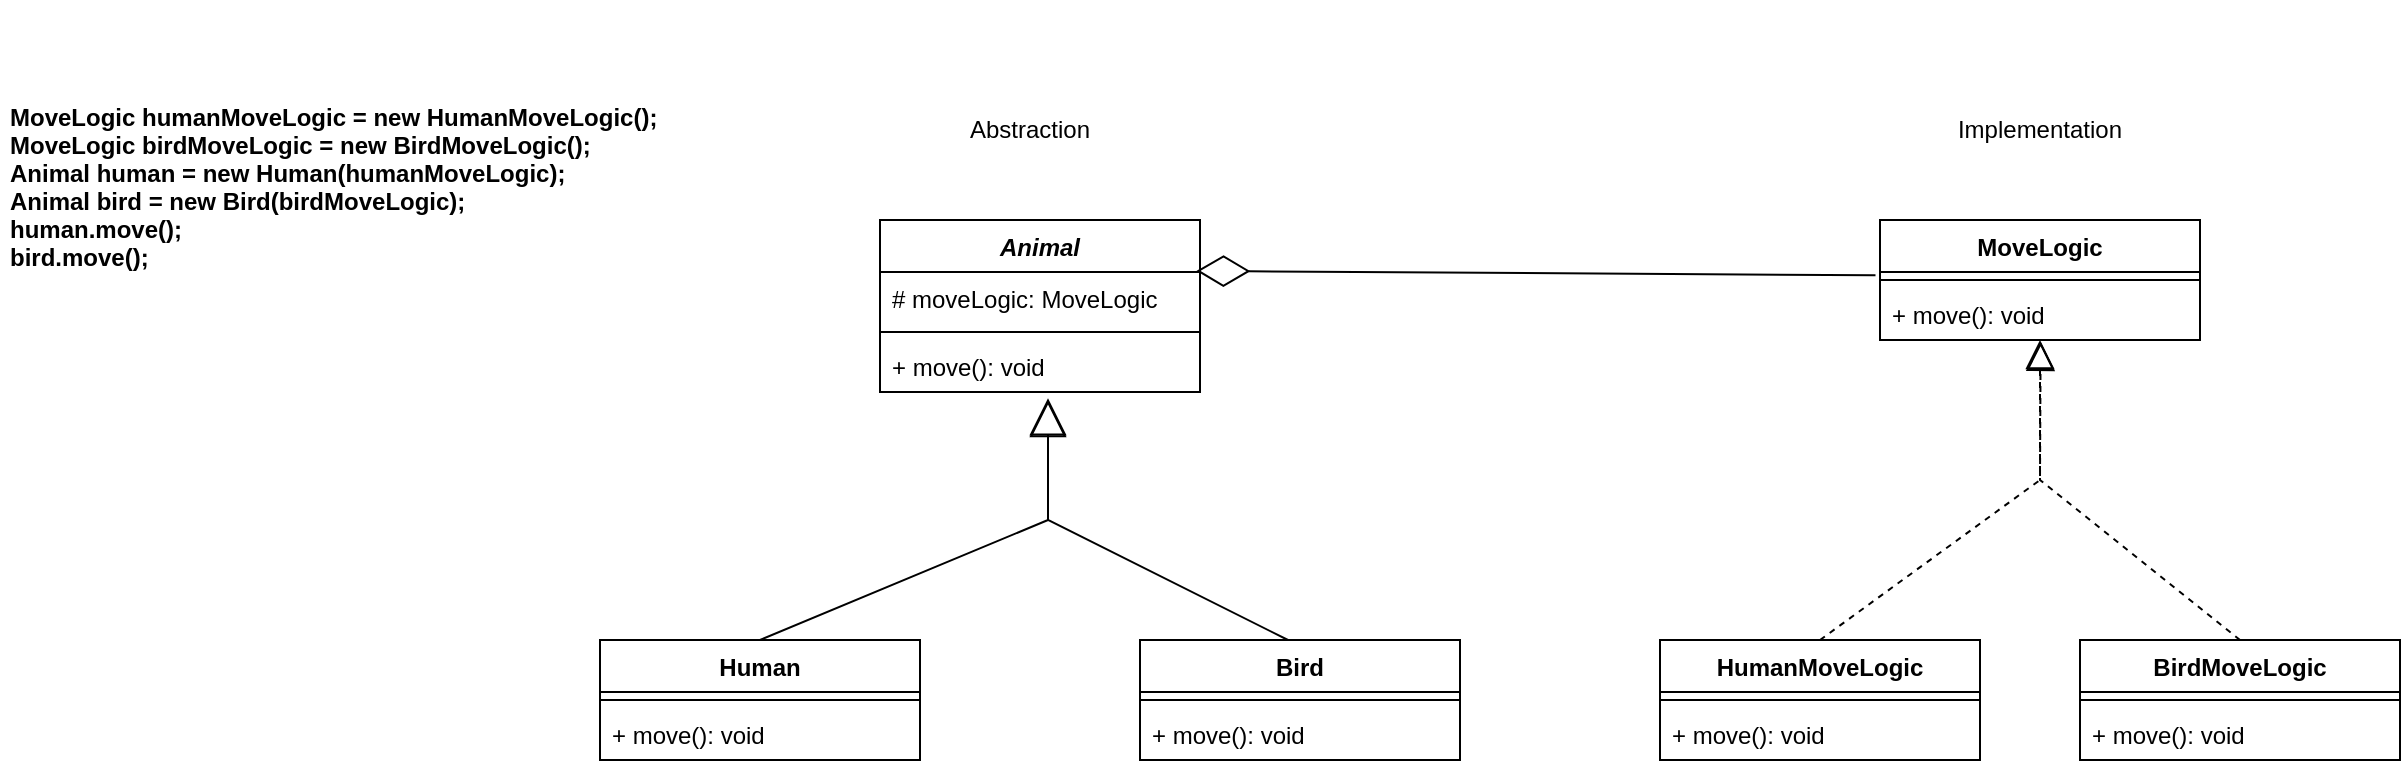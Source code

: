 <mxfile version="16.1.0" type="device"><diagram id="ptZ-LbMFdm_RPIHktQXS" name="bridgeDesignPattern"><mxGraphModel dx="1612" dy="547" grid="1" gridSize="10" guides="1" tooltips="1" connect="1" arrows="1" fold="1" page="1" pageScale="1" pageWidth="827" pageHeight="1169" math="0" shadow="0"><root><mxCell id="0"/><mxCell id="1" parent="0"/><mxCell id="0HC-bA8yVWZHoTay7kPA-1" value="Abstraction" style="text;html=1;strokeColor=none;fillColor=none;align=center;verticalAlign=middle;whiteSpace=wrap;rounded=0;" vertex="1" parent="1"><mxGeometry x="150" y="90" width="90" height="30" as="geometry"/></mxCell><mxCell id="0HC-bA8yVWZHoTay7kPA-2" value="Implementation" style="text;html=1;strokeColor=none;fillColor=none;align=center;verticalAlign=middle;whiteSpace=wrap;rounded=0;" vertex="1" parent="1"><mxGeometry x="655" y="90" width="90" height="30" as="geometry"/></mxCell><mxCell id="0HC-bA8yVWZHoTay7kPA-3" value="Animal" style="swimlane;fontStyle=3;align=center;verticalAlign=top;childLayout=stackLayout;horizontal=1;startSize=26;horizontalStack=0;resizeParent=1;resizeParentMax=0;resizeLast=0;collapsible=1;marginBottom=0;" vertex="1" parent="1"><mxGeometry x="120" y="150" width="160" height="86" as="geometry"/></mxCell><mxCell id="0HC-bA8yVWZHoTay7kPA-4" value="# moveLogic: MoveLogic" style="text;strokeColor=none;fillColor=none;align=left;verticalAlign=top;spacingLeft=4;spacingRight=4;overflow=hidden;rotatable=0;points=[[0,0.5],[1,0.5]];portConstraint=eastwest;" vertex="1" parent="0HC-bA8yVWZHoTay7kPA-3"><mxGeometry y="26" width="160" height="26" as="geometry"/></mxCell><mxCell id="0HC-bA8yVWZHoTay7kPA-5" value="" style="line;strokeWidth=1;fillColor=none;align=left;verticalAlign=middle;spacingTop=-1;spacingLeft=3;spacingRight=3;rotatable=0;labelPosition=right;points=[];portConstraint=eastwest;" vertex="1" parent="0HC-bA8yVWZHoTay7kPA-3"><mxGeometry y="52" width="160" height="8" as="geometry"/></mxCell><mxCell id="0HC-bA8yVWZHoTay7kPA-6" value="+ move(): void" style="text;strokeColor=none;fillColor=none;align=left;verticalAlign=top;spacingLeft=4;spacingRight=4;overflow=hidden;rotatable=0;points=[[0,0.5],[1,0.5]];portConstraint=eastwest;" vertex="1" parent="0HC-bA8yVWZHoTay7kPA-3"><mxGeometry y="60" width="160" height="26" as="geometry"/></mxCell><mxCell id="0HC-bA8yVWZHoTay7kPA-7" value="MoveLogic" style="swimlane;fontStyle=1;align=center;verticalAlign=top;childLayout=stackLayout;horizontal=1;startSize=26;horizontalStack=0;resizeParent=1;resizeParentMax=0;resizeLast=0;collapsible=1;marginBottom=0;" vertex="1" parent="1"><mxGeometry x="620" y="150" width="160" height="60" as="geometry"/></mxCell><mxCell id="0HC-bA8yVWZHoTay7kPA-9" value="" style="line;strokeWidth=1;fillColor=none;align=left;verticalAlign=middle;spacingTop=-1;spacingLeft=3;spacingRight=3;rotatable=0;labelPosition=right;points=[];portConstraint=eastwest;" vertex="1" parent="0HC-bA8yVWZHoTay7kPA-7"><mxGeometry y="26" width="160" height="8" as="geometry"/></mxCell><mxCell id="0HC-bA8yVWZHoTay7kPA-10" value="+ move(): void" style="text;strokeColor=none;fillColor=none;align=left;verticalAlign=top;spacingLeft=4;spacingRight=4;overflow=hidden;rotatable=0;points=[[0,0.5],[1,0.5]];portConstraint=eastwest;" vertex="1" parent="0HC-bA8yVWZHoTay7kPA-7"><mxGeometry y="34" width="160" height="26" as="geometry"/></mxCell><mxCell id="0HC-bA8yVWZHoTay7kPA-11" value="" style="endArrow=diamondThin;endFill=0;endSize=24;html=1;rounded=0;entryX=0.989;entryY=-0.021;entryDx=0;entryDy=0;entryPerimeter=0;exitX=-0.014;exitY=-0.245;exitDx=0;exitDy=0;exitPerimeter=0;" edge="1" parent="1" source="0HC-bA8yVWZHoTay7kPA-10" target="0HC-bA8yVWZHoTay7kPA-4"><mxGeometry width="160" relative="1" as="geometry"><mxPoint x="500" y="204" as="sourcePoint"/><mxPoint x="480" y="280" as="targetPoint"/></mxGeometry></mxCell><mxCell id="0HC-bA8yVWZHoTay7kPA-12" value="Human" style="swimlane;fontStyle=1;align=center;verticalAlign=top;childLayout=stackLayout;horizontal=1;startSize=26;horizontalStack=0;resizeParent=1;resizeParentMax=0;resizeLast=0;collapsible=1;marginBottom=0;" vertex="1" parent="1"><mxGeometry x="-20" y="360" width="160" height="60" as="geometry"/></mxCell><mxCell id="0HC-bA8yVWZHoTay7kPA-14" value="" style="line;strokeWidth=1;fillColor=none;align=left;verticalAlign=middle;spacingTop=-1;spacingLeft=3;spacingRight=3;rotatable=0;labelPosition=right;points=[];portConstraint=eastwest;" vertex="1" parent="0HC-bA8yVWZHoTay7kPA-12"><mxGeometry y="26" width="160" height="8" as="geometry"/></mxCell><mxCell id="0HC-bA8yVWZHoTay7kPA-15" value="+ move(): void" style="text;strokeColor=none;fillColor=none;align=left;verticalAlign=top;spacingLeft=4;spacingRight=4;overflow=hidden;rotatable=0;points=[[0,0.5],[1,0.5]];portConstraint=eastwest;" vertex="1" parent="0HC-bA8yVWZHoTay7kPA-12"><mxGeometry y="34" width="160" height="26" as="geometry"/></mxCell><mxCell id="0HC-bA8yVWZHoTay7kPA-16" value="Bird" style="swimlane;fontStyle=1;align=center;verticalAlign=top;childLayout=stackLayout;horizontal=1;startSize=26;horizontalStack=0;resizeParent=1;resizeParentMax=0;resizeLast=0;collapsible=1;marginBottom=0;" vertex="1" parent="1"><mxGeometry x="250" y="360" width="160" height="60" as="geometry"/></mxCell><mxCell id="0HC-bA8yVWZHoTay7kPA-17" value="" style="line;strokeWidth=1;fillColor=none;align=left;verticalAlign=middle;spacingTop=-1;spacingLeft=3;spacingRight=3;rotatable=0;labelPosition=right;points=[];portConstraint=eastwest;" vertex="1" parent="0HC-bA8yVWZHoTay7kPA-16"><mxGeometry y="26" width="160" height="8" as="geometry"/></mxCell><mxCell id="0HC-bA8yVWZHoTay7kPA-18" value="+ move(): void" style="text;strokeColor=none;fillColor=none;align=left;verticalAlign=top;spacingLeft=4;spacingRight=4;overflow=hidden;rotatable=0;points=[[0,0.5],[1,0.5]];portConstraint=eastwest;" vertex="1" parent="0HC-bA8yVWZHoTay7kPA-16"><mxGeometry y="34" width="160" height="26" as="geometry"/></mxCell><mxCell id="0HC-bA8yVWZHoTay7kPA-19" value="" style="endArrow=block;endSize=16;endFill=0;html=1;rounded=0;entryX=0.525;entryY=1.119;entryDx=0;entryDy=0;entryPerimeter=0;exitX=0.5;exitY=0;exitDx=0;exitDy=0;" edge="1" parent="1" source="0HC-bA8yVWZHoTay7kPA-12" target="0HC-bA8yVWZHoTay7kPA-6"><mxGeometry x="0.438" y="-257" width="160" relative="1" as="geometry"><mxPoint x="80" y="380" as="sourcePoint"/><mxPoint x="240" y="380" as="targetPoint"/><Array as="points"><mxPoint x="204" y="300"/></Array><mxPoint x="-1" y="20" as="offset"/></mxGeometry></mxCell><mxCell id="0HC-bA8yVWZHoTay7kPA-28" value="" style="endArrow=block;endSize=16;endFill=0;html=1;rounded=0;exitX=0.5;exitY=0;exitDx=0;exitDy=0;" edge="1" parent="1"><mxGeometry x="-0.351" y="-76" width="160" relative="1" as="geometry"><mxPoint x="324" y="360" as="sourcePoint"/><mxPoint x="204" y="240" as="targetPoint"/><Array as="points"><mxPoint x="204" y="300"/></Array><mxPoint as="offset"/></mxGeometry></mxCell><mxCell id="0HC-bA8yVWZHoTay7kPA-33" value="HumanMoveLogic" style="swimlane;fontStyle=1;align=center;verticalAlign=top;childLayout=stackLayout;horizontal=1;startSize=26;horizontalStack=0;resizeParent=1;resizeParentMax=0;resizeLast=0;collapsible=1;marginBottom=0;" vertex="1" parent="1"><mxGeometry x="510" y="360" width="160" height="60" as="geometry"/></mxCell><mxCell id="0HC-bA8yVWZHoTay7kPA-34" value="" style="line;strokeWidth=1;fillColor=none;align=left;verticalAlign=middle;spacingTop=-1;spacingLeft=3;spacingRight=3;rotatable=0;labelPosition=right;points=[];portConstraint=eastwest;" vertex="1" parent="0HC-bA8yVWZHoTay7kPA-33"><mxGeometry y="26" width="160" height="8" as="geometry"/></mxCell><mxCell id="0HC-bA8yVWZHoTay7kPA-35" value="+ move(): void" style="text;strokeColor=none;fillColor=none;align=left;verticalAlign=top;spacingLeft=4;spacingRight=4;overflow=hidden;rotatable=0;points=[[0,0.5],[1,0.5]];portConstraint=eastwest;" vertex="1" parent="0HC-bA8yVWZHoTay7kPA-33"><mxGeometry y="34" width="160" height="26" as="geometry"/></mxCell><mxCell id="0HC-bA8yVWZHoTay7kPA-36" value="BirdMoveLogic" style="swimlane;fontStyle=1;align=center;verticalAlign=top;childLayout=stackLayout;horizontal=1;startSize=26;horizontalStack=0;resizeParent=1;resizeParentMax=0;resizeLast=0;collapsible=1;marginBottom=0;" vertex="1" parent="1"><mxGeometry x="720" y="360" width="160" height="60" as="geometry"/></mxCell><mxCell id="0HC-bA8yVWZHoTay7kPA-37" value="" style="line;strokeWidth=1;fillColor=none;align=left;verticalAlign=middle;spacingTop=-1;spacingLeft=3;spacingRight=3;rotatable=0;labelPosition=right;points=[];portConstraint=eastwest;" vertex="1" parent="0HC-bA8yVWZHoTay7kPA-36"><mxGeometry y="26" width="160" height="8" as="geometry"/></mxCell><mxCell id="0HC-bA8yVWZHoTay7kPA-38" value="+ move(): void" style="text;strokeColor=none;fillColor=none;align=left;verticalAlign=top;spacingLeft=4;spacingRight=4;overflow=hidden;rotatable=0;points=[[0,0.5],[1,0.5]];portConstraint=eastwest;" vertex="1" parent="0HC-bA8yVWZHoTay7kPA-36"><mxGeometry y="34" width="160" height="26" as="geometry"/></mxCell><mxCell id="0HC-bA8yVWZHoTay7kPA-39" value="" style="endArrow=block;dashed=1;endFill=0;endSize=12;html=1;rounded=0;entryX=0.502;entryY=1.035;entryDx=0;entryDy=0;entryPerimeter=0;exitX=0.5;exitY=0;exitDx=0;exitDy=0;" edge="1" parent="1" source="0HC-bA8yVWZHoTay7kPA-33" target="0HC-bA8yVWZHoTay7kPA-10"><mxGeometry width="160" relative="1" as="geometry"><mxPoint x="630" y="380" as="sourcePoint"/><mxPoint x="790" y="380" as="targetPoint"/><Array as="points"><mxPoint x="700" y="280"/></Array></mxGeometry></mxCell><mxCell id="0HC-bA8yVWZHoTay7kPA-40" value="" style="endArrow=block;dashed=1;endFill=0;endSize=12;html=1;rounded=0;exitX=0.5;exitY=0;exitDx=0;exitDy=0;" edge="1" parent="1" source="0HC-bA8yVWZHoTay7kPA-36"><mxGeometry width="160" relative="1" as="geometry"><mxPoint x="630" y="380" as="sourcePoint"/><mxPoint x="700" y="210" as="targetPoint"/><Array as="points"><mxPoint x="700" y="280"/></Array></mxGeometry></mxCell><mxCell id="0HC-bA8yVWZHoTay7kPA-41" value="MoveLogic humanMoveLogic = new HumanMoveLogic();&#10;MoveLogic birdMoveLogic = new BirdMoveLogic();&#10;Animal human = new Human(humanMoveLogic);&#10;Animal bird = new Bird(birdMoveLogic);&#10;human.move();&#10;bird.move();&#10;" style="text;align=left;fontStyle=1;verticalAlign=middle;spacingLeft=3;spacingRight=3;strokeColor=none;rotatable=0;points=[[0,0.5],[1,0.5]];portConstraint=eastwest;" vertex="1" parent="1"><mxGeometry x="-320" y="40" width="400" height="200" as="geometry"/></mxCell></root></mxGraphModel></diagram></mxfile>